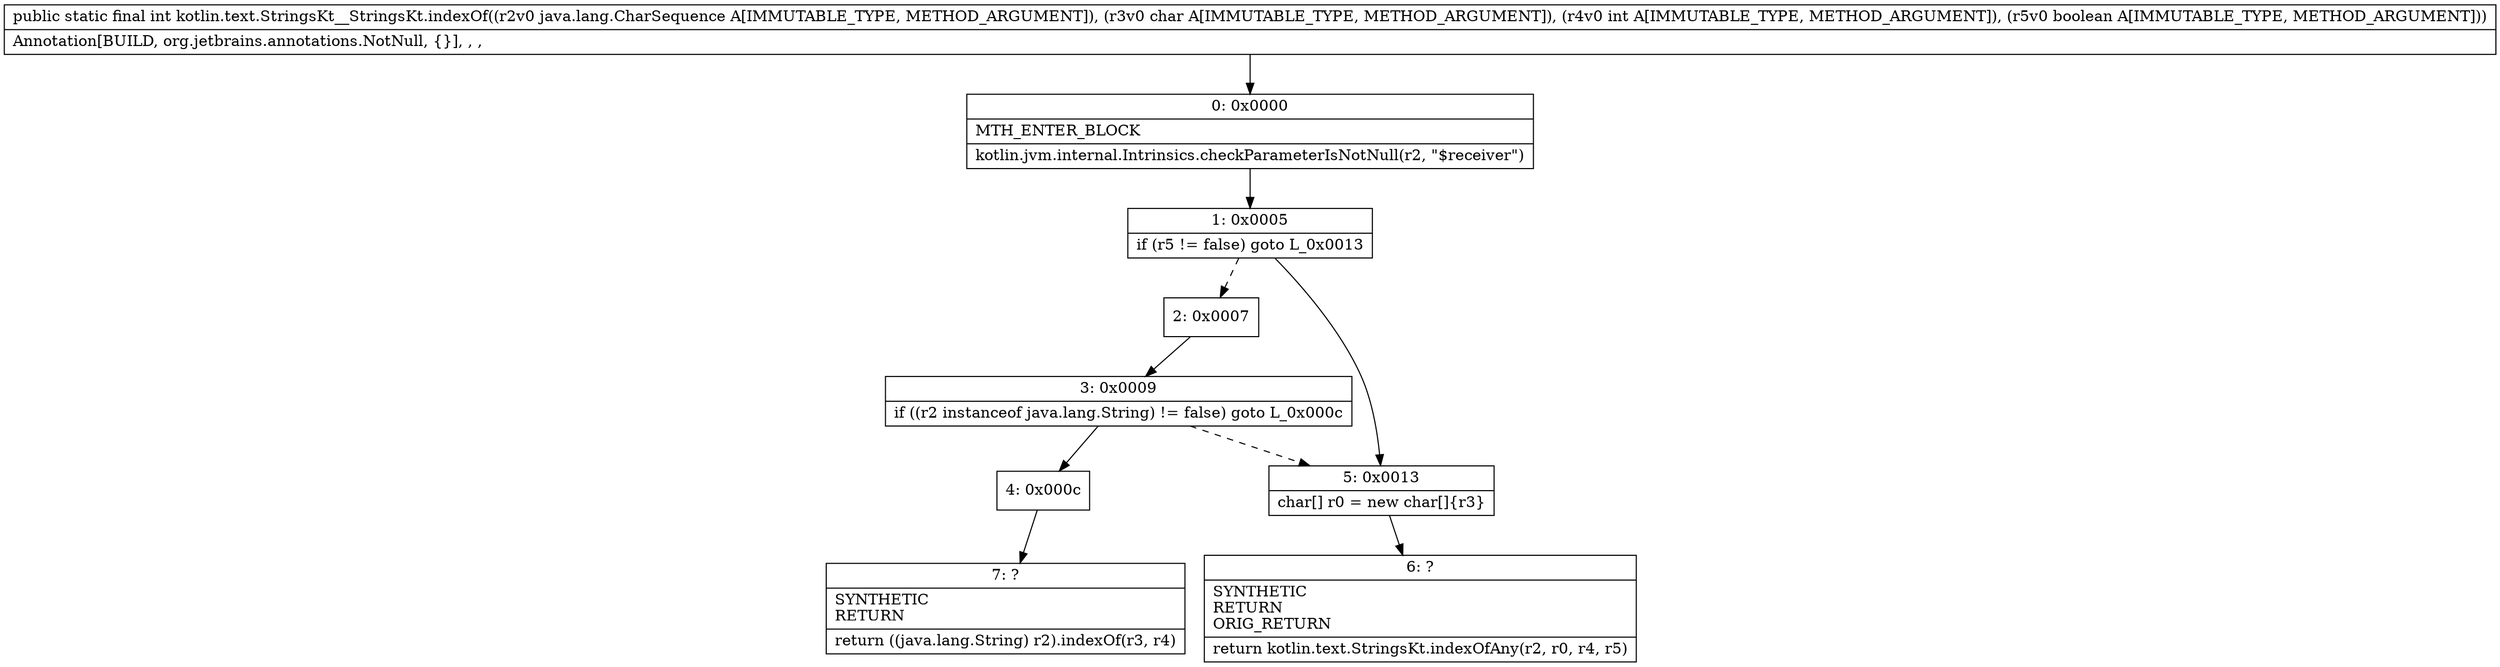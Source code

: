 digraph "CFG forkotlin.text.StringsKt__StringsKt.indexOf(Ljava\/lang\/CharSequence;CIZ)I" {
Node_0 [shape=record,label="{0\:\ 0x0000|MTH_ENTER_BLOCK\l|kotlin.jvm.internal.Intrinsics.checkParameterIsNotNull(r2, \"$receiver\")\l}"];
Node_1 [shape=record,label="{1\:\ 0x0005|if (r5 != false) goto L_0x0013\l}"];
Node_2 [shape=record,label="{2\:\ 0x0007}"];
Node_3 [shape=record,label="{3\:\ 0x0009|if ((r2 instanceof java.lang.String) != false) goto L_0x000c\l}"];
Node_4 [shape=record,label="{4\:\ 0x000c}"];
Node_5 [shape=record,label="{5\:\ 0x0013|char[] r0 = new char[]\{r3\}\l}"];
Node_6 [shape=record,label="{6\:\ ?|SYNTHETIC\lRETURN\lORIG_RETURN\l|return kotlin.text.StringsKt.indexOfAny(r2, r0, r4, r5)\l}"];
Node_7 [shape=record,label="{7\:\ ?|SYNTHETIC\lRETURN\l|return ((java.lang.String) r2).indexOf(r3, r4)\l}"];
MethodNode[shape=record,label="{public static final int kotlin.text.StringsKt__StringsKt.indexOf((r2v0 java.lang.CharSequence A[IMMUTABLE_TYPE, METHOD_ARGUMENT]), (r3v0 char A[IMMUTABLE_TYPE, METHOD_ARGUMENT]), (r4v0 int A[IMMUTABLE_TYPE, METHOD_ARGUMENT]), (r5v0 boolean A[IMMUTABLE_TYPE, METHOD_ARGUMENT]))  | Annotation[BUILD, org.jetbrains.annotations.NotNull, \{\}], , , \l}"];
MethodNode -> Node_0;
Node_0 -> Node_1;
Node_1 -> Node_2[style=dashed];
Node_1 -> Node_5;
Node_2 -> Node_3;
Node_3 -> Node_4;
Node_3 -> Node_5[style=dashed];
Node_4 -> Node_7;
Node_5 -> Node_6;
}

